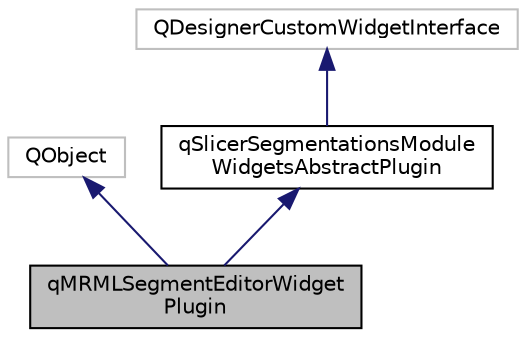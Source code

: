 digraph "qMRMLSegmentEditorWidgetPlugin"
{
  bgcolor="transparent";
  edge [fontname="Helvetica",fontsize="10",labelfontname="Helvetica",labelfontsize="10"];
  node [fontname="Helvetica",fontsize="10",shape=record];
  Node4 [label="qMRMLSegmentEditorWidget\lPlugin",height=0.2,width=0.4,color="black", fillcolor="grey75", style="filled", fontcolor="black"];
  Node5 -> Node4 [dir="back",color="midnightblue",fontsize="10",style="solid",fontname="Helvetica"];
  Node5 [label="QObject",height=0.2,width=0.4,color="grey75"];
  Node6 -> Node4 [dir="back",color="midnightblue",fontsize="10",style="solid",fontname="Helvetica"];
  Node6 [label="qSlicerSegmentationsModule\lWidgetsAbstractPlugin",height=0.2,width=0.4,color="black",URL="$classqSlicerSegmentationsModuleWidgetsAbstractPlugin.html"];
  Node7 -> Node6 [dir="back",color="midnightblue",fontsize="10",style="solid",fontname="Helvetica"];
  Node7 [label="QDesignerCustomWidgetInterface",height=0.2,width=0.4,color="grey75"];
}

